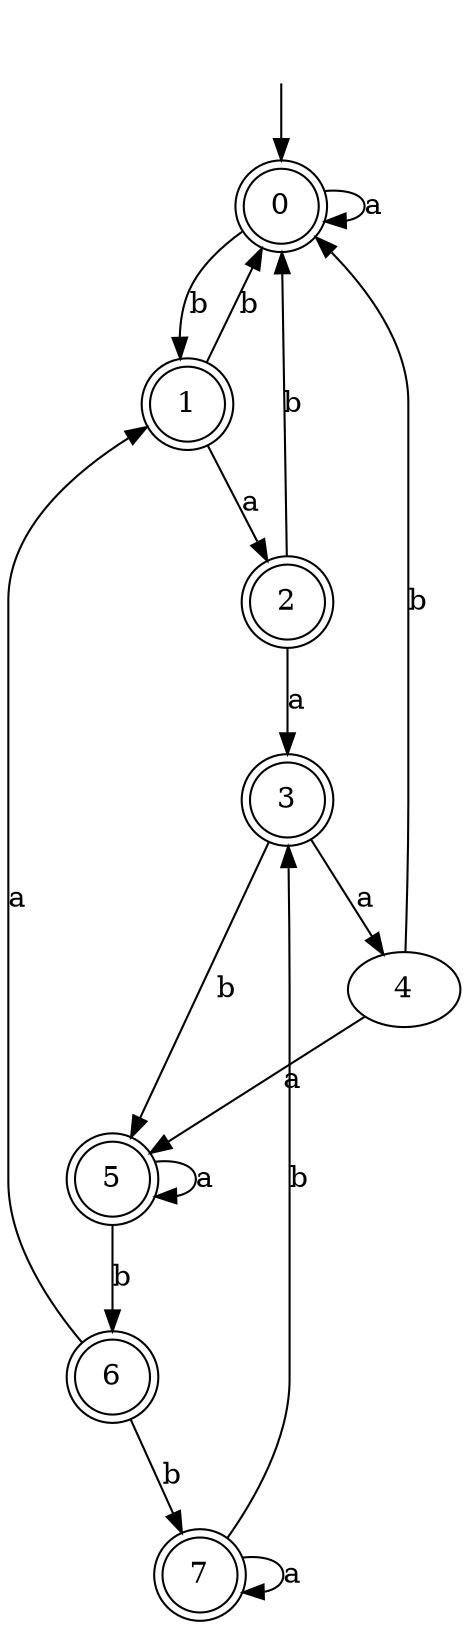 digraph RandomDFA {
  __start0 [label="", shape=none];
  __start0 -> 0 [label=""];
  0 [shape=circle] [shape=doublecircle]
  0 -> 0 [label="a"]
  0 -> 1 [label="b"]
  1 [shape=doublecircle]
  1 -> 2 [label="a"]
  1 -> 0 [label="b"]
  2 [shape=doublecircle]
  2 -> 3 [label="a"]
  2 -> 0 [label="b"]
  3 [shape=doublecircle]
  3 -> 4 [label="a"]
  3 -> 5 [label="b"]
  4
  4 -> 5 [label="a"]
  4 -> 0 [label="b"]
  5 [shape=doublecircle]
  5 -> 5 [label="a"]
  5 -> 6 [label="b"]
  6 [shape=doublecircle]
  6 -> 1 [label="a"]
  6 -> 7 [label="b"]
  7 [shape=doublecircle]
  7 -> 7 [label="a"]
  7 -> 3 [label="b"]
}
